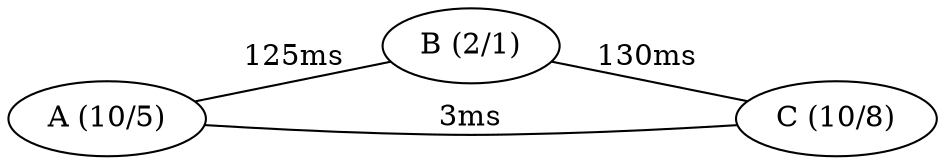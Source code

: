 digraph {
    edge [dir=none];
    rankdir=LR;
    a [label="A (10/5)"];
    b [label="B (2/1)"];
    c [label="C (10/8)"];

    a -> b [label="125ms"];
    a -> c [label="3ms"];
    b -> c [label="130ms"];
}
